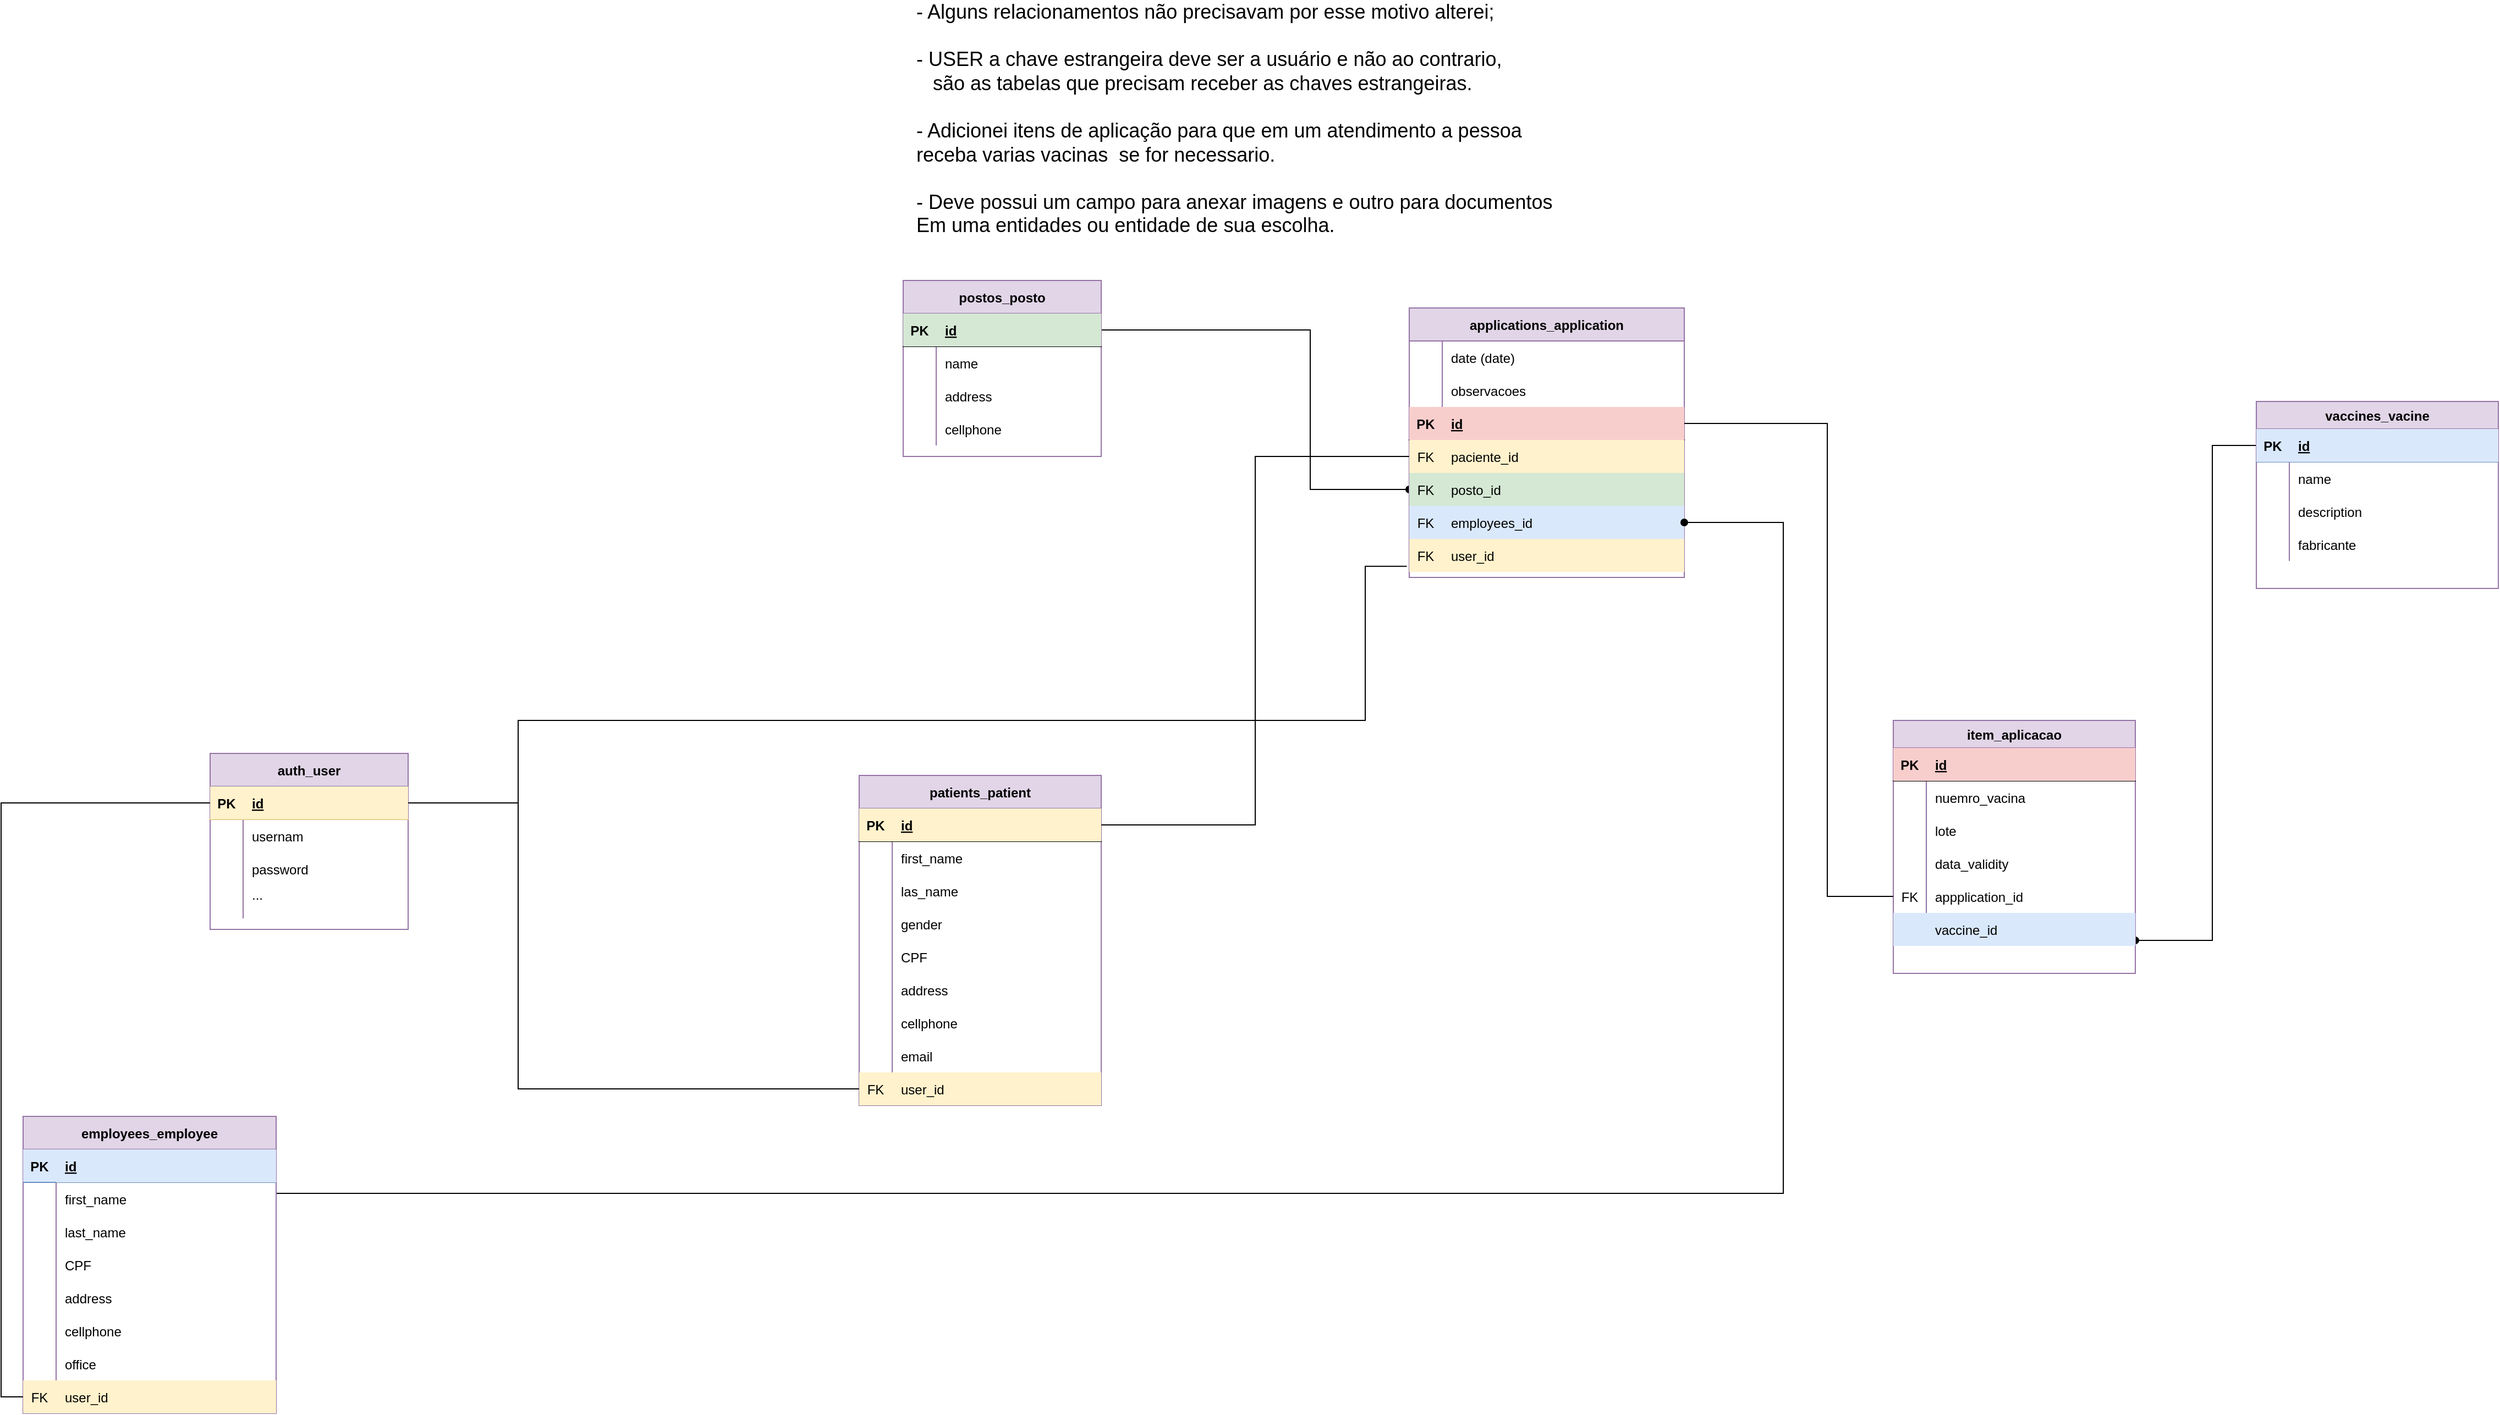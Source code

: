 <mxfile version="14.7.6" type="github">
  <diagram id="EilYEYyz1etQmH6gUMD6" name="Page-1">
    <mxGraphModel dx="2167" dy="1379" grid="1" gridSize="10" guides="1" tooltips="1" connect="1" arrows="1" fold="1" page="1" pageScale="1" pageWidth="1169" pageHeight="827" math="0" shadow="0">
      <root>
        <mxCell id="0" />
        <mxCell id="1" parent="0" />
        <mxCell id="UozPNXJeyypj5cAmDYCA-1" value="auth_user" style="shape=table;startSize=30;container=1;collapsible=1;childLayout=tableLayout;fixedRows=1;rowLines=0;fontStyle=1;align=center;resizeLast=1;strokeColor=#9673a6;fillColor=#e1d5e7;" parent="1" vertex="1">
          <mxGeometry x="-180" y="460" width="180" height="160" as="geometry" />
        </mxCell>
        <mxCell id="UozPNXJeyypj5cAmDYCA-2" value="" style="shape=partialRectangle;collapsible=0;dropTarget=0;pointerEvents=0;fillColor=#fff2cc;top=0;left=0;bottom=1;right=0;points=[[0,0.5],[1,0.5]];portConstraint=eastwest;strokeColor=#d6b656;" parent="UozPNXJeyypj5cAmDYCA-1" vertex="1">
          <mxGeometry y="30" width="180" height="30" as="geometry" />
        </mxCell>
        <mxCell id="UozPNXJeyypj5cAmDYCA-3" value="PK" style="shape=partialRectangle;connectable=0;top=0;left=0;bottom=0;right=0;fontStyle=1;overflow=hidden;strokeColor=#d6b656;fillColor=#fff2cc;" parent="UozPNXJeyypj5cAmDYCA-2" vertex="1">
          <mxGeometry width="30" height="30" as="geometry" />
        </mxCell>
        <mxCell id="UozPNXJeyypj5cAmDYCA-4" value="id" style="shape=partialRectangle;connectable=0;top=0;left=0;bottom=0;right=0;align=left;spacingLeft=6;fontStyle=5;overflow=hidden;strokeColor=#d6b656;fillColor=#fff2cc;" parent="UozPNXJeyypj5cAmDYCA-2" vertex="1">
          <mxGeometry x="30" width="150" height="30" as="geometry" />
        </mxCell>
        <mxCell id="UozPNXJeyypj5cAmDYCA-11" value="" style="shape=partialRectangle;collapsible=0;dropTarget=0;pointerEvents=0;fillColor=none;top=0;left=0;bottom=0;right=0;points=[[0,0.5],[1,0.5]];portConstraint=eastwest;" parent="UozPNXJeyypj5cAmDYCA-1" vertex="1">
          <mxGeometry y="60" width="180" height="30" as="geometry" />
        </mxCell>
        <mxCell id="UozPNXJeyypj5cAmDYCA-12" value="" style="shape=partialRectangle;connectable=0;fillColor=none;top=0;left=0;bottom=0;right=0;editable=1;overflow=hidden;" parent="UozPNXJeyypj5cAmDYCA-11" vertex="1">
          <mxGeometry width="30" height="30" as="geometry" />
        </mxCell>
        <mxCell id="UozPNXJeyypj5cAmDYCA-13" value="usernam" style="shape=partialRectangle;connectable=0;fillColor=none;top=0;left=0;bottom=0;right=0;align=left;spacingLeft=6;overflow=hidden;" parent="UozPNXJeyypj5cAmDYCA-11" vertex="1">
          <mxGeometry x="30" width="150" height="30" as="geometry" />
        </mxCell>
        <mxCell id="1W_J4WBPS3hF6fnXYnN9-8" value="" style="shape=partialRectangle;collapsible=0;dropTarget=0;pointerEvents=0;fillColor=none;top=0;left=0;bottom=0;right=0;points=[[0,0.5],[1,0.5]];portConstraint=eastwest;" vertex="1" parent="UozPNXJeyypj5cAmDYCA-1">
          <mxGeometry y="90" width="180" height="30" as="geometry" />
        </mxCell>
        <mxCell id="1W_J4WBPS3hF6fnXYnN9-9" value="" style="shape=partialRectangle;connectable=0;fillColor=none;top=0;left=0;bottom=0;right=0;editable=1;overflow=hidden;" vertex="1" parent="1W_J4WBPS3hF6fnXYnN9-8">
          <mxGeometry width="30" height="30" as="geometry" />
        </mxCell>
        <mxCell id="1W_J4WBPS3hF6fnXYnN9-10" value="password" style="shape=partialRectangle;connectable=0;fillColor=none;top=0;left=0;bottom=0;right=0;align=left;spacingLeft=6;overflow=hidden;" vertex="1" parent="1W_J4WBPS3hF6fnXYnN9-8">
          <mxGeometry x="30" width="150" height="30" as="geometry" />
        </mxCell>
        <mxCell id="1W_J4WBPS3hF6fnXYnN9-11" value="" style="shape=partialRectangle;collapsible=0;dropTarget=0;pointerEvents=0;fillColor=none;top=0;left=0;bottom=0;right=0;points=[[0,0.5],[1,0.5]];portConstraint=eastwest;" vertex="1" parent="UozPNXJeyypj5cAmDYCA-1">
          <mxGeometry y="120" width="180" height="30" as="geometry" />
        </mxCell>
        <mxCell id="1W_J4WBPS3hF6fnXYnN9-12" value="" style="shape=partialRectangle;connectable=0;fillColor=none;top=0;left=0;bottom=0;right=0;editable=1;overflow=hidden;" vertex="1" parent="1W_J4WBPS3hF6fnXYnN9-11">
          <mxGeometry width="30" height="30" as="geometry" />
        </mxCell>
        <mxCell id="1W_J4WBPS3hF6fnXYnN9-13" value="...&#xa;" style="shape=partialRectangle;connectable=0;fillColor=none;top=0;left=0;bottom=0;right=0;align=left;spacingLeft=6;overflow=hidden;" vertex="1" parent="1W_J4WBPS3hF6fnXYnN9-11">
          <mxGeometry x="30" width="150" height="30" as="geometry" />
        </mxCell>
        <mxCell id="UozPNXJeyypj5cAmDYCA-14" value="patients_patient" style="shape=table;startSize=30;container=1;collapsible=1;childLayout=tableLayout;fixedRows=1;rowLines=0;fontStyle=1;align=center;resizeLast=1;fillColor=#e1d5e7;strokeColor=#9673a6;" parent="1" vertex="1">
          <mxGeometry x="410" y="480" width="220" height="300" as="geometry">
            <mxRectangle x="520" y="280" width="50" height="270" as="alternateBounds" />
          </mxGeometry>
        </mxCell>
        <mxCell id="UozPNXJeyypj5cAmDYCA-15" value="" style="shape=partialRectangle;collapsible=0;dropTarget=0;pointerEvents=0;fillColor=none;top=0;left=0;bottom=1;right=0;points=[[0,0.5],[1,0.5]];portConstraint=eastwest;" parent="UozPNXJeyypj5cAmDYCA-14" vertex="1">
          <mxGeometry y="30" width="220" height="30" as="geometry" />
        </mxCell>
        <mxCell id="UozPNXJeyypj5cAmDYCA-16" value="PK" style="shape=partialRectangle;connectable=0;fillColor=#fff2cc;top=0;left=0;bottom=0;right=0;fontStyle=1;overflow=hidden;strokeColor=#d6b656;" parent="UozPNXJeyypj5cAmDYCA-15" vertex="1">
          <mxGeometry width="30" height="30" as="geometry" />
        </mxCell>
        <mxCell id="UozPNXJeyypj5cAmDYCA-17" value="id" style="shape=partialRectangle;connectable=0;fillColor=#fff2cc;top=0;left=0;bottom=0;right=0;align=left;spacingLeft=6;fontStyle=5;overflow=hidden;strokeColor=#d6b656;" parent="UozPNXJeyypj5cAmDYCA-15" vertex="1">
          <mxGeometry x="30" width="190" height="30" as="geometry" />
        </mxCell>
        <mxCell id="UozPNXJeyypj5cAmDYCA-18" value="" style="shape=partialRectangle;collapsible=0;dropTarget=0;pointerEvents=0;fillColor=none;top=0;left=0;bottom=0;right=0;points=[[0,0.5],[1,0.5]];portConstraint=eastwest;" parent="UozPNXJeyypj5cAmDYCA-14" vertex="1">
          <mxGeometry y="60" width="220" height="30" as="geometry" />
        </mxCell>
        <mxCell id="UozPNXJeyypj5cAmDYCA-19" value="" style="shape=partialRectangle;connectable=0;fillColor=none;top=0;left=0;bottom=0;right=0;editable=1;overflow=hidden;" parent="UozPNXJeyypj5cAmDYCA-18" vertex="1">
          <mxGeometry width="30" height="30" as="geometry" />
        </mxCell>
        <mxCell id="UozPNXJeyypj5cAmDYCA-20" value="first_name" style="shape=partialRectangle;connectable=0;fillColor=none;top=0;left=0;bottom=0;right=0;align=left;spacingLeft=6;overflow=hidden;" parent="UozPNXJeyypj5cAmDYCA-18" vertex="1">
          <mxGeometry x="30" width="190" height="30" as="geometry" />
        </mxCell>
        <mxCell id="UozPNXJeyypj5cAmDYCA-21" value="" style="shape=partialRectangle;collapsible=0;dropTarget=0;pointerEvents=0;fillColor=none;top=0;left=0;bottom=0;right=0;points=[[0,0.5],[1,0.5]];portConstraint=eastwest;" parent="UozPNXJeyypj5cAmDYCA-14" vertex="1">
          <mxGeometry y="90" width="220" height="30" as="geometry" />
        </mxCell>
        <mxCell id="UozPNXJeyypj5cAmDYCA-22" value="" style="shape=partialRectangle;connectable=0;fillColor=none;top=0;left=0;bottom=0;right=0;editable=1;overflow=hidden;" parent="UozPNXJeyypj5cAmDYCA-21" vertex="1">
          <mxGeometry width="30" height="30" as="geometry" />
        </mxCell>
        <mxCell id="UozPNXJeyypj5cAmDYCA-23" value="las_name" style="shape=partialRectangle;connectable=0;fillColor=none;top=0;left=0;bottom=0;right=0;align=left;spacingLeft=6;overflow=hidden;" parent="UozPNXJeyypj5cAmDYCA-21" vertex="1">
          <mxGeometry x="30" width="190" height="30" as="geometry" />
        </mxCell>
        <mxCell id="UozPNXJeyypj5cAmDYCA-24" value="" style="shape=partialRectangle;collapsible=0;dropTarget=0;pointerEvents=0;fillColor=none;top=0;left=0;bottom=0;right=0;points=[[0,0.5],[1,0.5]];portConstraint=eastwest;" parent="UozPNXJeyypj5cAmDYCA-14" vertex="1">
          <mxGeometry y="120" width="220" height="30" as="geometry" />
        </mxCell>
        <mxCell id="UozPNXJeyypj5cAmDYCA-25" value="" style="shape=partialRectangle;connectable=0;fillColor=none;top=0;left=0;bottom=0;right=0;editable=1;overflow=hidden;" parent="UozPNXJeyypj5cAmDYCA-24" vertex="1">
          <mxGeometry width="30" height="30" as="geometry" />
        </mxCell>
        <mxCell id="UozPNXJeyypj5cAmDYCA-26" value="gender" style="shape=partialRectangle;connectable=0;fillColor=none;top=0;left=0;bottom=0;right=0;align=left;spacingLeft=6;overflow=hidden;" parent="UozPNXJeyypj5cAmDYCA-24" vertex="1">
          <mxGeometry x="30" width="190" height="30" as="geometry" />
        </mxCell>
        <mxCell id="UozPNXJeyypj5cAmDYCA-27" value="" style="shape=partialRectangle;collapsible=0;dropTarget=0;pointerEvents=0;fillColor=none;top=0;left=0;bottom=0;right=0;points=[[0,0.5],[1,0.5]];portConstraint=eastwest;" parent="UozPNXJeyypj5cAmDYCA-14" vertex="1">
          <mxGeometry y="150" width="220" height="30" as="geometry" />
        </mxCell>
        <mxCell id="UozPNXJeyypj5cAmDYCA-28" value="" style="shape=partialRectangle;connectable=0;fillColor=none;top=0;left=0;bottom=0;right=0;editable=1;overflow=hidden;" parent="UozPNXJeyypj5cAmDYCA-27" vertex="1">
          <mxGeometry width="30" height="30" as="geometry" />
        </mxCell>
        <mxCell id="UozPNXJeyypj5cAmDYCA-29" value="CPF" style="shape=partialRectangle;connectable=0;fillColor=none;top=0;left=0;bottom=0;right=0;align=left;spacingLeft=6;overflow=hidden;" parent="UozPNXJeyypj5cAmDYCA-27" vertex="1">
          <mxGeometry x="30" width="190" height="30" as="geometry" />
        </mxCell>
        <mxCell id="UozPNXJeyypj5cAmDYCA-30" value="" style="shape=partialRectangle;collapsible=0;dropTarget=0;pointerEvents=0;fillColor=none;top=0;left=0;bottom=0;right=0;points=[[0,0.5],[1,0.5]];portConstraint=eastwest;" parent="UozPNXJeyypj5cAmDYCA-14" vertex="1">
          <mxGeometry y="180" width="220" height="30" as="geometry" />
        </mxCell>
        <mxCell id="UozPNXJeyypj5cAmDYCA-31" value="" style="shape=partialRectangle;connectable=0;fillColor=none;top=0;left=0;bottom=0;right=0;editable=1;overflow=hidden;" parent="UozPNXJeyypj5cAmDYCA-30" vertex="1">
          <mxGeometry width="30" height="30" as="geometry" />
        </mxCell>
        <mxCell id="UozPNXJeyypj5cAmDYCA-32" value="address" style="shape=partialRectangle;connectable=0;fillColor=none;top=0;left=0;bottom=0;right=0;align=left;spacingLeft=6;overflow=hidden;" parent="UozPNXJeyypj5cAmDYCA-30" vertex="1">
          <mxGeometry x="30" width="190" height="30" as="geometry" />
        </mxCell>
        <mxCell id="UozPNXJeyypj5cAmDYCA-33" value="" style="shape=partialRectangle;collapsible=0;dropTarget=0;pointerEvents=0;fillColor=none;top=0;left=0;bottom=0;right=0;points=[[0,0.5],[1,0.5]];portConstraint=eastwest;" parent="UozPNXJeyypj5cAmDYCA-14" vertex="1">
          <mxGeometry y="210" width="220" height="30" as="geometry" />
        </mxCell>
        <mxCell id="UozPNXJeyypj5cAmDYCA-34" value="" style="shape=partialRectangle;connectable=0;fillColor=none;top=0;left=0;bottom=0;right=0;editable=1;overflow=hidden;" parent="UozPNXJeyypj5cAmDYCA-33" vertex="1">
          <mxGeometry width="30" height="30" as="geometry" />
        </mxCell>
        <mxCell id="UozPNXJeyypj5cAmDYCA-35" value="cellphone" style="shape=partialRectangle;connectable=0;fillColor=none;top=0;left=0;bottom=0;right=0;align=left;spacingLeft=6;overflow=hidden;" parent="UozPNXJeyypj5cAmDYCA-33" vertex="1">
          <mxGeometry x="30" width="190" height="30" as="geometry" />
        </mxCell>
        <mxCell id="UozPNXJeyypj5cAmDYCA-36" value="" style="shape=partialRectangle;collapsible=0;dropTarget=0;pointerEvents=0;fillColor=none;top=0;left=0;bottom=0;right=0;points=[[0,0.5],[1,0.5]];portConstraint=eastwest;" parent="UozPNXJeyypj5cAmDYCA-14" vertex="1">
          <mxGeometry y="240" width="220" height="30" as="geometry" />
        </mxCell>
        <mxCell id="UozPNXJeyypj5cAmDYCA-37" value="" style="shape=partialRectangle;connectable=0;fillColor=none;top=0;left=0;bottom=0;right=0;editable=1;overflow=hidden;" parent="UozPNXJeyypj5cAmDYCA-36" vertex="1">
          <mxGeometry width="30" height="30" as="geometry" />
        </mxCell>
        <mxCell id="UozPNXJeyypj5cAmDYCA-38" value="email" style="shape=partialRectangle;connectable=0;fillColor=none;top=0;left=0;bottom=0;right=0;align=left;spacingLeft=6;overflow=hidden;" parent="UozPNXJeyypj5cAmDYCA-36" vertex="1">
          <mxGeometry x="30" width="190" height="30" as="geometry" />
        </mxCell>
        <mxCell id="1W_J4WBPS3hF6fnXYnN9-2" value="" style="shape=partialRectangle;collapsible=0;dropTarget=0;pointerEvents=0;fillColor=#fff2cc;top=0;left=0;bottom=0;right=0;points=[[0,0.5],[1,0.5]];portConstraint=eastwest;strokeColor=#d6b656;" vertex="1" parent="UozPNXJeyypj5cAmDYCA-14">
          <mxGeometry y="270" width="220" height="30" as="geometry" />
        </mxCell>
        <mxCell id="1W_J4WBPS3hF6fnXYnN9-3" value="FK" style="shape=partialRectangle;connectable=0;fillColor=none;top=0;left=0;bottom=0;right=0;editable=1;overflow=hidden;" vertex="1" parent="1W_J4WBPS3hF6fnXYnN9-2">
          <mxGeometry width="30" height="30" as="geometry" />
        </mxCell>
        <mxCell id="1W_J4WBPS3hF6fnXYnN9-4" value="user_id" style="shape=partialRectangle;connectable=0;fillColor=none;top=0;left=0;bottom=0;right=0;align=left;spacingLeft=6;overflow=hidden;" vertex="1" parent="1W_J4WBPS3hF6fnXYnN9-2">
          <mxGeometry x="30" width="190" height="30" as="geometry" />
        </mxCell>
        <mxCell id="UozPNXJeyypj5cAmDYCA-154" style="edgeStyle=orthogonalEdgeStyle;rounded=0;orthogonalLoop=1;jettySize=auto;html=1;exitX=1;exitY=0.5;exitDx=0;exitDy=0;entryX=0;entryY=0.5;entryDx=0;entryDy=0;endArrow=oval;endFill=1;" parent="1" source="UozPNXJeyypj5cAmDYCA-45" target="UozPNXJeyypj5cAmDYCA-94" edge="1">
          <mxGeometry relative="1" as="geometry">
            <Array as="points">
              <mxPoint x="820" y="75" />
              <mxPoint x="820" y="220" />
            </Array>
          </mxGeometry>
        </mxCell>
        <mxCell id="UozPNXJeyypj5cAmDYCA-44" value="postos_posto" style="shape=table;startSize=30;container=1;collapsible=1;childLayout=tableLayout;fixedRows=1;rowLines=0;fontStyle=1;align=center;resizeLast=1;fillColor=#e1d5e7;strokeColor=#9673a6;" parent="1" vertex="1">
          <mxGeometry x="450" y="30" width="180" height="160" as="geometry" />
        </mxCell>
        <mxCell id="UozPNXJeyypj5cAmDYCA-45" value="" style="shape=partialRectangle;collapsible=0;dropTarget=0;pointerEvents=0;fillColor=none;top=0;left=0;bottom=1;right=0;points=[[0,0.5],[1,0.5]];portConstraint=eastwest;" parent="UozPNXJeyypj5cAmDYCA-44" vertex="1">
          <mxGeometry y="30" width="180" height="30" as="geometry" />
        </mxCell>
        <mxCell id="UozPNXJeyypj5cAmDYCA-46" value="PK" style="shape=partialRectangle;connectable=0;fillColor=#d5e8d4;top=0;left=0;bottom=0;right=0;fontStyle=1;overflow=hidden;strokeColor=#82b366;" parent="UozPNXJeyypj5cAmDYCA-45" vertex="1">
          <mxGeometry width="30" height="30" as="geometry" />
        </mxCell>
        <mxCell id="UozPNXJeyypj5cAmDYCA-47" value="id" style="shape=partialRectangle;connectable=0;fillColor=#d5e8d4;top=0;left=0;bottom=0;right=0;align=left;spacingLeft=6;fontStyle=5;overflow=hidden;strokeColor=#82b366;" parent="UozPNXJeyypj5cAmDYCA-45" vertex="1">
          <mxGeometry x="30" width="150" height="30" as="geometry" />
        </mxCell>
        <mxCell id="UozPNXJeyypj5cAmDYCA-48" value="" style="shape=partialRectangle;collapsible=0;dropTarget=0;pointerEvents=0;fillColor=none;top=0;left=0;bottom=0;right=0;points=[[0,0.5],[1,0.5]];portConstraint=eastwest;" parent="UozPNXJeyypj5cAmDYCA-44" vertex="1">
          <mxGeometry y="60" width="180" height="30" as="geometry" />
        </mxCell>
        <mxCell id="UozPNXJeyypj5cAmDYCA-49" value="" style="shape=partialRectangle;connectable=0;fillColor=none;top=0;left=0;bottom=0;right=0;editable=1;overflow=hidden;" parent="UozPNXJeyypj5cAmDYCA-48" vertex="1">
          <mxGeometry width="30" height="30" as="geometry" />
        </mxCell>
        <mxCell id="UozPNXJeyypj5cAmDYCA-50" value="name" style="shape=partialRectangle;connectable=0;fillColor=none;top=0;left=0;bottom=0;right=0;align=left;spacingLeft=6;overflow=hidden;" parent="UozPNXJeyypj5cAmDYCA-48" vertex="1">
          <mxGeometry x="30" width="150" height="30" as="geometry" />
        </mxCell>
        <mxCell id="UozPNXJeyypj5cAmDYCA-51" value="" style="shape=partialRectangle;collapsible=0;dropTarget=0;pointerEvents=0;fillColor=none;top=0;left=0;bottom=0;right=0;points=[[0,0.5],[1,0.5]];portConstraint=eastwest;" parent="UozPNXJeyypj5cAmDYCA-44" vertex="1">
          <mxGeometry y="90" width="180" height="30" as="geometry" />
        </mxCell>
        <mxCell id="UozPNXJeyypj5cAmDYCA-52" value="" style="shape=partialRectangle;connectable=0;fillColor=none;top=0;left=0;bottom=0;right=0;editable=1;overflow=hidden;" parent="UozPNXJeyypj5cAmDYCA-51" vertex="1">
          <mxGeometry width="30" height="30" as="geometry" />
        </mxCell>
        <mxCell id="UozPNXJeyypj5cAmDYCA-53" value="address" style="shape=partialRectangle;connectable=0;fillColor=none;top=0;left=0;bottom=0;right=0;align=left;spacingLeft=6;overflow=hidden;" parent="UozPNXJeyypj5cAmDYCA-51" vertex="1">
          <mxGeometry x="30" width="150" height="30" as="geometry" />
        </mxCell>
        <mxCell id="UozPNXJeyypj5cAmDYCA-54" value="" style="shape=partialRectangle;collapsible=0;dropTarget=0;pointerEvents=0;fillColor=none;top=0;left=0;bottom=0;right=0;points=[[0,0.5],[1,0.5]];portConstraint=eastwest;" parent="UozPNXJeyypj5cAmDYCA-44" vertex="1">
          <mxGeometry y="120" width="180" height="30" as="geometry" />
        </mxCell>
        <mxCell id="UozPNXJeyypj5cAmDYCA-55" value="" style="shape=partialRectangle;connectable=0;fillColor=none;top=0;left=0;bottom=0;right=0;editable=1;overflow=hidden;" parent="UozPNXJeyypj5cAmDYCA-54" vertex="1">
          <mxGeometry width="30" height="30" as="geometry" />
        </mxCell>
        <mxCell id="UozPNXJeyypj5cAmDYCA-56" value="cellphone" style="shape=partialRectangle;connectable=0;fillColor=none;top=0;left=0;bottom=0;right=0;align=left;spacingLeft=6;overflow=hidden;" parent="UozPNXJeyypj5cAmDYCA-54" vertex="1">
          <mxGeometry x="30" width="150" height="30" as="geometry" />
        </mxCell>
        <mxCell id="UozPNXJeyypj5cAmDYCA-152" style="edgeStyle=orthogonalEdgeStyle;rounded=0;orthogonalLoop=1;jettySize=auto;html=1;endArrow=oval;endFill=1;exitX=0;exitY=0.5;exitDx=0;exitDy=0;" parent="1" source="UozPNXJeyypj5cAmDYCA-62" edge="1">
          <mxGeometry relative="1" as="geometry">
            <Array as="points">
              <mxPoint x="1640" y="180" />
              <mxPoint x="1640" y="630" />
            </Array>
            <mxPoint x="1570" y="630" as="targetPoint" />
          </mxGeometry>
        </mxCell>
        <mxCell id="UozPNXJeyypj5cAmDYCA-61" value="vaccines_vacine" style="shape=table;startSize=25;container=1;collapsible=1;childLayout=tableLayout;fixedRows=1;rowLines=0;fontStyle=1;align=center;resizeLast=1;fillColor=#e1d5e7;strokeColor=#9673a6;" parent="1" vertex="1">
          <mxGeometry x="1680" y="140" width="220" height="170" as="geometry" />
        </mxCell>
        <mxCell id="UozPNXJeyypj5cAmDYCA-62" value="" style="shape=partialRectangle;collapsible=0;dropTarget=0;pointerEvents=0;top=0;left=0;bottom=1;right=0;points=[[0,0.5],[1,0.5]];portConstraint=eastwest;strokeColor=#6c8ebf;" parent="UozPNXJeyypj5cAmDYCA-61" vertex="1">
          <mxGeometry y="25" width="220" height="30" as="geometry" />
        </mxCell>
        <mxCell id="UozPNXJeyypj5cAmDYCA-63" value="PK" style="shape=partialRectangle;connectable=0;fillColor=#dae8fc;top=0;left=0;bottom=0;right=0;fontStyle=1;overflow=hidden;strokeColor=#6c8ebf;" parent="UozPNXJeyypj5cAmDYCA-62" vertex="1">
          <mxGeometry width="30" height="30" as="geometry" />
        </mxCell>
        <mxCell id="UozPNXJeyypj5cAmDYCA-64" value="id" style="shape=partialRectangle;connectable=0;fillColor=#dae8fc;top=0;left=0;bottom=0;right=0;align=left;spacingLeft=6;fontStyle=5;overflow=hidden;strokeColor=#6c8ebf;" parent="UozPNXJeyypj5cAmDYCA-62" vertex="1">
          <mxGeometry x="30" width="190" height="30" as="geometry" />
        </mxCell>
        <mxCell id="UozPNXJeyypj5cAmDYCA-65" value="" style="shape=partialRectangle;collapsible=0;dropTarget=0;pointerEvents=0;fillColor=none;top=0;left=0;bottom=0;right=0;points=[[0,0.5],[1,0.5]];portConstraint=eastwest;" parent="UozPNXJeyypj5cAmDYCA-61" vertex="1">
          <mxGeometry y="55" width="220" height="30" as="geometry" />
        </mxCell>
        <mxCell id="UozPNXJeyypj5cAmDYCA-66" value="" style="shape=partialRectangle;connectable=0;fillColor=none;top=0;left=0;bottom=0;right=0;editable=1;overflow=hidden;" parent="UozPNXJeyypj5cAmDYCA-65" vertex="1">
          <mxGeometry width="30" height="30" as="geometry" />
        </mxCell>
        <mxCell id="UozPNXJeyypj5cAmDYCA-67" value="name" style="shape=partialRectangle;connectable=0;fillColor=none;top=0;left=0;bottom=0;right=0;align=left;spacingLeft=6;overflow=hidden;" parent="UozPNXJeyypj5cAmDYCA-65" vertex="1">
          <mxGeometry x="30" width="190" height="30" as="geometry" />
        </mxCell>
        <mxCell id="UozPNXJeyypj5cAmDYCA-68" value="" style="shape=partialRectangle;collapsible=0;dropTarget=0;pointerEvents=0;fillColor=none;top=0;left=0;bottom=0;right=0;points=[[0,0.5],[1,0.5]];portConstraint=eastwest;" parent="UozPNXJeyypj5cAmDYCA-61" vertex="1">
          <mxGeometry y="85" width="220" height="30" as="geometry" />
        </mxCell>
        <mxCell id="UozPNXJeyypj5cAmDYCA-69" value="" style="shape=partialRectangle;connectable=0;fillColor=none;top=0;left=0;bottom=0;right=0;editable=1;overflow=hidden;" parent="UozPNXJeyypj5cAmDYCA-68" vertex="1">
          <mxGeometry width="30" height="30" as="geometry" />
        </mxCell>
        <mxCell id="UozPNXJeyypj5cAmDYCA-70" value="description" style="shape=partialRectangle;connectable=0;fillColor=none;top=0;left=0;bottom=0;right=0;align=left;spacingLeft=6;overflow=hidden;" parent="UozPNXJeyypj5cAmDYCA-68" vertex="1">
          <mxGeometry x="30" width="190" height="30" as="geometry" />
        </mxCell>
        <mxCell id="1W_J4WBPS3hF6fnXYnN9-34" value="" style="shape=partialRectangle;collapsible=0;dropTarget=0;pointerEvents=0;fillColor=none;top=0;left=0;bottom=0;right=0;points=[[0,0.5],[1,0.5]];portConstraint=eastwest;" vertex="1" parent="UozPNXJeyypj5cAmDYCA-61">
          <mxGeometry y="115" width="220" height="30" as="geometry" />
        </mxCell>
        <mxCell id="1W_J4WBPS3hF6fnXYnN9-35" value="" style="shape=partialRectangle;connectable=0;fillColor=none;top=0;left=0;bottom=0;right=0;editable=1;overflow=hidden;" vertex="1" parent="1W_J4WBPS3hF6fnXYnN9-34">
          <mxGeometry width="30" height="30" as="geometry" />
        </mxCell>
        <mxCell id="1W_J4WBPS3hF6fnXYnN9-36" value="fabricante" style="shape=partialRectangle;connectable=0;fillColor=none;top=0;left=0;bottom=0;right=0;align=left;spacingLeft=6;overflow=hidden;" vertex="1" parent="1W_J4WBPS3hF6fnXYnN9-34">
          <mxGeometry x="30" width="190" height="30" as="geometry" />
        </mxCell>
        <mxCell id="UozPNXJeyypj5cAmDYCA-87" value="applications_application" style="shape=table;startSize=30;container=1;collapsible=1;childLayout=tableLayout;fixedRows=1;rowLines=0;fontStyle=1;align=center;resizeLast=1;fillColor=#e1d5e7;strokeColor=#9673a6;" parent="1" vertex="1">
          <mxGeometry x="910" y="55" width="250" height="245" as="geometry" />
        </mxCell>
        <mxCell id="UozPNXJeyypj5cAmDYCA-101" value="" style="shape=partialRectangle;collapsible=0;dropTarget=0;pointerEvents=0;fillColor=none;top=0;left=0;bottom=0;right=0;points=[[0,0.5],[1,0.5]];portConstraint=eastwest;" parent="UozPNXJeyypj5cAmDYCA-87" vertex="1">
          <mxGeometry y="30" width="250" height="30" as="geometry" />
        </mxCell>
        <mxCell id="UozPNXJeyypj5cAmDYCA-102" value="" style="shape=partialRectangle;connectable=0;fillColor=none;top=0;left=0;bottom=0;right=0;editable=1;overflow=hidden;" parent="UozPNXJeyypj5cAmDYCA-101" vertex="1">
          <mxGeometry width="30" height="30" as="geometry" />
        </mxCell>
        <mxCell id="UozPNXJeyypj5cAmDYCA-103" value="date (date)" style="shape=partialRectangle;connectable=0;fillColor=none;top=0;left=0;bottom=0;right=0;align=left;spacingLeft=6;overflow=hidden;" parent="UozPNXJeyypj5cAmDYCA-101" vertex="1">
          <mxGeometry x="30" width="220" height="30" as="geometry" />
        </mxCell>
        <mxCell id="UozPNXJeyypj5cAmDYCA-104" value="" style="shape=partialRectangle;collapsible=0;dropTarget=0;pointerEvents=0;fillColor=none;top=0;left=0;bottom=0;right=0;points=[[0,0.5],[1,0.5]];portConstraint=eastwest;" parent="UozPNXJeyypj5cAmDYCA-87" vertex="1">
          <mxGeometry y="60" width="250" height="30" as="geometry" />
        </mxCell>
        <mxCell id="UozPNXJeyypj5cAmDYCA-105" value="" style="shape=partialRectangle;connectable=0;fillColor=none;top=0;left=0;bottom=0;right=0;editable=1;overflow=hidden;" parent="UozPNXJeyypj5cAmDYCA-104" vertex="1">
          <mxGeometry width="30" height="30" as="geometry" />
        </mxCell>
        <mxCell id="UozPNXJeyypj5cAmDYCA-106" value="observacoes" style="shape=partialRectangle;connectable=0;fillColor=none;top=0;left=0;bottom=0;right=0;align=left;spacingLeft=6;overflow=hidden;" parent="UozPNXJeyypj5cAmDYCA-104" vertex="1">
          <mxGeometry x="30" width="220" height="30" as="geometry" />
        </mxCell>
        <mxCell id="UozPNXJeyypj5cAmDYCA-88" value="" style="shape=partialRectangle;collapsible=0;dropTarget=0;pointerEvents=0;fillColor=none;top=0;left=0;bottom=1;right=0;points=[[0,0.5],[1,0.5]];portConstraint=eastwest;" parent="UozPNXJeyypj5cAmDYCA-87" vertex="1">
          <mxGeometry y="90" width="250" height="30" as="geometry" />
        </mxCell>
        <mxCell id="UozPNXJeyypj5cAmDYCA-89" value="PK" style="shape=partialRectangle;connectable=0;fillColor=#f8cecc;top=0;left=0;bottom=0;right=0;fontStyle=1;overflow=hidden;strokeColor=#b85450;" parent="UozPNXJeyypj5cAmDYCA-88" vertex="1">
          <mxGeometry width="30" height="30" as="geometry" />
        </mxCell>
        <mxCell id="UozPNXJeyypj5cAmDYCA-90" value="id" style="shape=partialRectangle;connectable=0;fillColor=#f8cecc;top=0;left=0;bottom=0;right=0;align=left;spacingLeft=6;fontStyle=5;overflow=hidden;strokeColor=#b85450;" parent="UozPNXJeyypj5cAmDYCA-88" vertex="1">
          <mxGeometry x="30" width="220" height="30" as="geometry" />
        </mxCell>
        <mxCell id="UozPNXJeyypj5cAmDYCA-91" value="" style="shape=partialRectangle;collapsible=0;dropTarget=0;pointerEvents=0;fillColor=none;top=0;left=0;bottom=0;right=0;points=[[0,0.5],[1,0.5]];portConstraint=eastwest;" parent="UozPNXJeyypj5cAmDYCA-87" vertex="1">
          <mxGeometry y="120" width="250" height="30" as="geometry" />
        </mxCell>
        <mxCell id="UozPNXJeyypj5cAmDYCA-92" value="FK" style="shape=partialRectangle;connectable=0;fillColor=#fff2cc;top=0;left=0;bottom=0;right=0;editable=1;overflow=hidden;strokeColor=#d6b656;" parent="UozPNXJeyypj5cAmDYCA-91" vertex="1">
          <mxGeometry width="30" height="30" as="geometry" />
        </mxCell>
        <mxCell id="UozPNXJeyypj5cAmDYCA-93" value="paciente_id" style="shape=partialRectangle;connectable=0;fillColor=#fff2cc;top=0;left=0;bottom=0;right=0;align=left;spacingLeft=6;overflow=hidden;strokeColor=#d6b656;" parent="UozPNXJeyypj5cAmDYCA-91" vertex="1">
          <mxGeometry x="30" width="220" height="30" as="geometry" />
        </mxCell>
        <mxCell id="UozPNXJeyypj5cAmDYCA-94" value="" style="shape=partialRectangle;collapsible=0;dropTarget=0;pointerEvents=0;fillColor=none;top=0;left=0;bottom=0;right=0;points=[[0,0.5],[1,0.5]];portConstraint=eastwest;" parent="UozPNXJeyypj5cAmDYCA-87" vertex="1">
          <mxGeometry y="150" width="250" height="30" as="geometry" />
        </mxCell>
        <mxCell id="UozPNXJeyypj5cAmDYCA-95" value="FK" style="shape=partialRectangle;connectable=0;fillColor=#d5e8d4;top=0;left=0;bottom=0;right=0;editable=1;overflow=hidden;strokeColor=#82b366;" parent="UozPNXJeyypj5cAmDYCA-94" vertex="1">
          <mxGeometry width="30" height="30" as="geometry" />
        </mxCell>
        <mxCell id="UozPNXJeyypj5cAmDYCA-96" value="posto_id" style="shape=partialRectangle;connectable=0;fillColor=#d5e8d4;top=0;left=0;bottom=0;right=0;align=left;spacingLeft=6;overflow=hidden;strokeColor=#82b366;" parent="UozPNXJeyypj5cAmDYCA-94" vertex="1">
          <mxGeometry x="30" width="220" height="30" as="geometry" />
        </mxCell>
        <mxCell id="UozPNXJeyypj5cAmDYCA-97" value="" style="shape=partialRectangle;collapsible=0;dropTarget=0;pointerEvents=0;fillColor=none;top=0;left=0;bottom=0;right=0;points=[[0,0.5],[1,0.5]];portConstraint=eastwest;" parent="UozPNXJeyypj5cAmDYCA-87" vertex="1">
          <mxGeometry y="180" width="250" height="30" as="geometry" />
        </mxCell>
        <mxCell id="UozPNXJeyypj5cAmDYCA-98" value="FK" style="shape=partialRectangle;connectable=0;fillColor=#dae8fc;top=0;left=0;bottom=0;right=0;editable=1;overflow=hidden;strokeColor=#6c8ebf;" parent="UozPNXJeyypj5cAmDYCA-97" vertex="1">
          <mxGeometry width="30" height="30" as="geometry" />
        </mxCell>
        <mxCell id="UozPNXJeyypj5cAmDYCA-99" value="employees_id" style="shape=partialRectangle;connectable=0;fillColor=#dae8fc;top=0;left=0;bottom=0;right=0;align=left;spacingLeft=6;overflow=hidden;strokeColor=#6c8ebf;" parent="UozPNXJeyypj5cAmDYCA-97" vertex="1">
          <mxGeometry x="30" width="220" height="30" as="geometry" />
        </mxCell>
        <mxCell id="1W_J4WBPS3hF6fnXYnN9-16" value="" style="shape=partialRectangle;collapsible=0;dropTarget=0;pointerEvents=0;top=0;left=0;bottom=0;right=0;points=[[0,0.5],[1,0.5]];portConstraint=eastwest;strokeColor=#d6b656;fillColor=#FFF2CC;" vertex="1" parent="UozPNXJeyypj5cAmDYCA-87">
          <mxGeometry y="210" width="250" height="30" as="geometry" />
        </mxCell>
        <mxCell id="1W_J4WBPS3hF6fnXYnN9-17" value="FK" style="shape=partialRectangle;connectable=0;fillColor=#fff2cc;top=0;left=0;bottom=0;right=0;editable=1;overflow=hidden;strokeColor=#d6b656;" vertex="1" parent="1W_J4WBPS3hF6fnXYnN9-16">
          <mxGeometry width="30" height="30" as="geometry" />
        </mxCell>
        <mxCell id="1W_J4WBPS3hF6fnXYnN9-18" value="user_id" style="shape=partialRectangle;connectable=0;fillColor=#fff2cc;top=0;left=0;bottom=0;right=0;align=left;spacingLeft=6;overflow=hidden;strokeColor=#d6b656;" vertex="1" parent="1W_J4WBPS3hF6fnXYnN9-16">
          <mxGeometry x="30" width="220" height="30" as="geometry" />
        </mxCell>
        <mxCell id="UozPNXJeyypj5cAmDYCA-151" style="edgeStyle=orthogonalEdgeStyle;rounded=0;orthogonalLoop=1;jettySize=auto;html=1;endArrow=oval;endFill=1;entryX=1;entryY=0.5;entryDx=0;entryDy=0;" parent="1" source="UozPNXJeyypj5cAmDYCA-107" edge="1" target="UozPNXJeyypj5cAmDYCA-97">
          <mxGeometry relative="1" as="geometry">
            <mxPoint x="1040" y="400" as="targetPoint" />
            <Array as="points">
              <mxPoint x="1250" y="860" />
              <mxPoint x="1250" y="250" />
            </Array>
          </mxGeometry>
        </mxCell>
        <mxCell id="UozPNXJeyypj5cAmDYCA-107" value="employees_employee" style="shape=table;startSize=30;container=1;collapsible=1;childLayout=tableLayout;fixedRows=1;rowLines=0;fontStyle=1;align=center;resizeLast=1;fillColor=#e1d5e7;strokeColor=#9673a6;" parent="1" vertex="1">
          <mxGeometry x="-350" y="790" width="230" height="270" as="geometry" />
        </mxCell>
        <mxCell id="UozPNXJeyypj5cAmDYCA-108" value="" style="shape=partialRectangle;collapsible=0;dropTarget=0;pointerEvents=0;fillColor=#dae8fc;top=0;left=0;bottom=1;right=0;points=[[0,0.5],[1,0.5]];portConstraint=eastwest;strokeColor=#6c8ebf;" parent="UozPNXJeyypj5cAmDYCA-107" vertex="1">
          <mxGeometry y="30" width="230" height="30" as="geometry" />
        </mxCell>
        <mxCell id="UozPNXJeyypj5cAmDYCA-109" value="PK" style="shape=partialRectangle;connectable=0;fillColor=none;top=0;left=0;bottom=0;right=0;fontStyle=1;overflow=hidden;" parent="UozPNXJeyypj5cAmDYCA-108" vertex="1">
          <mxGeometry width="30" height="30" as="geometry" />
        </mxCell>
        <mxCell id="UozPNXJeyypj5cAmDYCA-110" value="id" style="shape=partialRectangle;connectable=0;fillColor=#dae8fc;top=0;left=0;bottom=0;right=0;align=left;spacingLeft=6;fontStyle=5;overflow=hidden;strokeColor=#6c8ebf;" parent="UozPNXJeyypj5cAmDYCA-108" vertex="1">
          <mxGeometry x="30" width="200" height="30" as="geometry" />
        </mxCell>
        <mxCell id="UozPNXJeyypj5cAmDYCA-111" value="" style="shape=partialRectangle;collapsible=0;dropTarget=0;pointerEvents=0;fillColor=none;top=0;left=0;bottom=0;right=0;points=[[0,0.5],[1,0.5]];portConstraint=eastwest;" parent="UozPNXJeyypj5cAmDYCA-107" vertex="1">
          <mxGeometry y="60" width="230" height="30" as="geometry" />
        </mxCell>
        <mxCell id="UozPNXJeyypj5cAmDYCA-112" value="" style="shape=partialRectangle;connectable=0;fillColor=none;top=0;left=0;bottom=0;right=0;editable=1;overflow=hidden;" parent="UozPNXJeyypj5cAmDYCA-111" vertex="1">
          <mxGeometry width="30" height="30" as="geometry" />
        </mxCell>
        <mxCell id="UozPNXJeyypj5cAmDYCA-113" value="first_name" style="shape=partialRectangle;connectable=0;fillColor=none;top=0;left=0;bottom=0;right=0;align=left;spacingLeft=6;overflow=hidden;" parent="UozPNXJeyypj5cAmDYCA-111" vertex="1">
          <mxGeometry x="30" width="200" height="30" as="geometry" />
        </mxCell>
        <mxCell id="UozPNXJeyypj5cAmDYCA-114" value="" style="shape=partialRectangle;collapsible=0;dropTarget=0;pointerEvents=0;fillColor=none;top=0;left=0;bottom=0;right=0;points=[[0,0.5],[1,0.5]];portConstraint=eastwest;" parent="UozPNXJeyypj5cAmDYCA-107" vertex="1">
          <mxGeometry y="90" width="230" height="30" as="geometry" />
        </mxCell>
        <mxCell id="UozPNXJeyypj5cAmDYCA-115" value="" style="shape=partialRectangle;connectable=0;fillColor=none;top=0;left=0;bottom=0;right=0;editable=1;overflow=hidden;" parent="UozPNXJeyypj5cAmDYCA-114" vertex="1">
          <mxGeometry width="30" height="30" as="geometry" />
        </mxCell>
        <mxCell id="UozPNXJeyypj5cAmDYCA-116" value="last_name" style="shape=partialRectangle;connectable=0;fillColor=none;top=0;left=0;bottom=0;right=0;align=left;spacingLeft=6;overflow=hidden;" parent="UozPNXJeyypj5cAmDYCA-114" vertex="1">
          <mxGeometry x="30" width="200" height="30" as="geometry" />
        </mxCell>
        <mxCell id="UozPNXJeyypj5cAmDYCA-117" value="" style="shape=partialRectangle;collapsible=0;dropTarget=0;pointerEvents=0;fillColor=none;top=0;left=0;bottom=0;right=0;points=[[0,0.5],[1,0.5]];portConstraint=eastwest;" parent="UozPNXJeyypj5cAmDYCA-107" vertex="1">
          <mxGeometry y="120" width="230" height="30" as="geometry" />
        </mxCell>
        <mxCell id="UozPNXJeyypj5cAmDYCA-118" value="" style="shape=partialRectangle;connectable=0;fillColor=none;top=0;left=0;bottom=0;right=0;editable=1;overflow=hidden;" parent="UozPNXJeyypj5cAmDYCA-117" vertex="1">
          <mxGeometry width="30" height="30" as="geometry" />
        </mxCell>
        <mxCell id="UozPNXJeyypj5cAmDYCA-119" value="CPF" style="shape=partialRectangle;connectable=0;fillColor=none;top=0;left=0;bottom=0;right=0;align=left;spacingLeft=6;overflow=hidden;" parent="UozPNXJeyypj5cAmDYCA-117" vertex="1">
          <mxGeometry x="30" width="200" height="30" as="geometry" />
        </mxCell>
        <mxCell id="UozPNXJeyypj5cAmDYCA-120" value="" style="shape=partialRectangle;collapsible=0;dropTarget=0;pointerEvents=0;fillColor=none;top=0;left=0;bottom=0;right=0;points=[[0,0.5],[1,0.5]];portConstraint=eastwest;" parent="UozPNXJeyypj5cAmDYCA-107" vertex="1">
          <mxGeometry y="150" width="230" height="30" as="geometry" />
        </mxCell>
        <mxCell id="UozPNXJeyypj5cAmDYCA-121" value="" style="shape=partialRectangle;connectable=0;fillColor=none;top=0;left=0;bottom=0;right=0;editable=1;overflow=hidden;" parent="UozPNXJeyypj5cAmDYCA-120" vertex="1">
          <mxGeometry width="30" height="30" as="geometry" />
        </mxCell>
        <mxCell id="UozPNXJeyypj5cAmDYCA-122" value="address" style="shape=partialRectangle;connectable=0;fillColor=none;top=0;left=0;bottom=0;right=0;align=left;spacingLeft=6;overflow=hidden;" parent="UozPNXJeyypj5cAmDYCA-120" vertex="1">
          <mxGeometry x="30" width="200" height="30" as="geometry" />
        </mxCell>
        <mxCell id="UozPNXJeyypj5cAmDYCA-123" value="" style="shape=partialRectangle;collapsible=0;dropTarget=0;pointerEvents=0;fillColor=none;top=0;left=0;bottom=0;right=0;points=[[0,0.5],[1,0.5]];portConstraint=eastwest;" parent="UozPNXJeyypj5cAmDYCA-107" vertex="1">
          <mxGeometry y="180" width="230" height="30" as="geometry" />
        </mxCell>
        <mxCell id="UozPNXJeyypj5cAmDYCA-124" value="" style="shape=partialRectangle;connectable=0;fillColor=none;top=0;left=0;bottom=0;right=0;editable=1;overflow=hidden;" parent="UozPNXJeyypj5cAmDYCA-123" vertex="1">
          <mxGeometry width="30" height="30" as="geometry" />
        </mxCell>
        <mxCell id="UozPNXJeyypj5cAmDYCA-125" value="cellphone" style="shape=partialRectangle;connectable=0;fillColor=none;top=0;left=0;bottom=0;right=0;align=left;spacingLeft=6;overflow=hidden;" parent="UozPNXJeyypj5cAmDYCA-123" vertex="1">
          <mxGeometry x="30" width="200" height="30" as="geometry" />
        </mxCell>
        <mxCell id="UozPNXJeyypj5cAmDYCA-126" value="" style="shape=partialRectangle;collapsible=0;dropTarget=0;pointerEvents=0;fillColor=none;top=0;left=0;bottom=0;right=0;points=[[0,0.5],[1,0.5]];portConstraint=eastwest;" parent="UozPNXJeyypj5cAmDYCA-107" vertex="1">
          <mxGeometry y="210" width="230" height="30" as="geometry" />
        </mxCell>
        <mxCell id="UozPNXJeyypj5cAmDYCA-127" value="" style="shape=partialRectangle;connectable=0;fillColor=none;top=0;left=0;bottom=0;right=0;editable=1;overflow=hidden;" parent="UozPNXJeyypj5cAmDYCA-126" vertex="1">
          <mxGeometry width="30" height="30" as="geometry" />
        </mxCell>
        <mxCell id="UozPNXJeyypj5cAmDYCA-128" value="office" style="shape=partialRectangle;connectable=0;fillColor=none;top=0;left=0;bottom=0;right=0;align=left;spacingLeft=6;overflow=hidden;" parent="UozPNXJeyypj5cAmDYCA-126" vertex="1">
          <mxGeometry x="30" width="200" height="30" as="geometry" />
        </mxCell>
        <mxCell id="1W_J4WBPS3hF6fnXYnN9-5" value="" style="shape=partialRectangle;collapsible=0;dropTarget=0;pointerEvents=0;fillColor=#fff2cc;top=0;left=0;bottom=0;right=0;points=[[0,0.5],[1,0.5]];portConstraint=eastwest;strokeColor=#d6b656;" vertex="1" parent="UozPNXJeyypj5cAmDYCA-107">
          <mxGeometry y="240" width="230" height="30" as="geometry" />
        </mxCell>
        <mxCell id="1W_J4WBPS3hF6fnXYnN9-6" value="FK" style="shape=partialRectangle;connectable=0;fillColor=none;top=0;left=0;bottom=0;right=0;editable=1;overflow=hidden;" vertex="1" parent="1W_J4WBPS3hF6fnXYnN9-5">
          <mxGeometry width="30" height="30" as="geometry" />
        </mxCell>
        <mxCell id="1W_J4WBPS3hF6fnXYnN9-7" value="user_id" style="shape=partialRectangle;connectable=0;fillColor=none;top=0;left=0;bottom=0;right=0;align=left;spacingLeft=6;overflow=hidden;" vertex="1" parent="1W_J4WBPS3hF6fnXYnN9-5">
          <mxGeometry x="30" width="200" height="30" as="geometry" />
        </mxCell>
        <mxCell id="1W_J4WBPS3hF6fnXYnN9-1" value="&lt;font style=&quot;font-size: 18px&quot;&gt;- Alguns relacionamentos não precisavam por esse motivo alterei;&lt;br&gt;&lt;br&gt;- USER a chave estrangeira deve ser a usuário e não ao contrario,&lt;br&gt;&amp;nbsp; &amp;nbsp;são as tabelas que precisam receber as chaves estrangeiras.&lt;br&gt;&lt;br&gt;- Adicionei itens de aplicação para que em um atendimento a pessoa&lt;br&gt;receba varias vacinas&amp;nbsp; se for necessario.&lt;br&gt;&lt;br&gt;- Deve possui um campo para anexar imagens e outro para documentos&lt;br&gt;Em uma entidades ou entidade de sua escolha.&lt;br&gt;&lt;br&gt;&lt;br&gt;&lt;/font&gt;" style="text;html=1;align=left;verticalAlign=middle;resizable=0;points=[];autosize=1;strokeColor=none;" vertex="1" parent="1">
          <mxGeometry x="460" y="-190" width="590" height="190" as="geometry" />
        </mxCell>
        <mxCell id="1W_J4WBPS3hF6fnXYnN9-14" style="edgeStyle=orthogonalEdgeStyle;rounded=0;orthogonalLoop=1;jettySize=auto;html=1;exitX=0;exitY=0.5;exitDx=0;exitDy=0;endArrow=none;endFill=0;entryX=1;entryY=0.5;entryDx=0;entryDy=0;" edge="1" parent="1" source="1W_J4WBPS3hF6fnXYnN9-2" target="UozPNXJeyypj5cAmDYCA-2">
          <mxGeometry relative="1" as="geometry">
            <mxPoint x="140" y="560" as="targetPoint" />
            <Array as="points">
              <mxPoint x="100" y="765" />
              <mxPoint x="100" y="505" />
            </Array>
          </mxGeometry>
        </mxCell>
        <mxCell id="1W_J4WBPS3hF6fnXYnN9-15" style="edgeStyle=orthogonalEdgeStyle;rounded=0;orthogonalLoop=1;jettySize=auto;html=1;exitX=0;exitY=0.5;exitDx=0;exitDy=0;entryX=0;entryY=0.5;entryDx=0;entryDy=0;endArrow=none;endFill=0;" edge="1" parent="1" source="1W_J4WBPS3hF6fnXYnN9-5" target="UozPNXJeyypj5cAmDYCA-2">
          <mxGeometry relative="1" as="geometry" />
        </mxCell>
        <mxCell id="1W_J4WBPS3hF6fnXYnN9-19" style="edgeStyle=orthogonalEdgeStyle;rounded=0;orthogonalLoop=1;jettySize=auto;html=1;exitX=1;exitY=0.5;exitDx=0;exitDy=0;entryX=-0.009;entryY=0.829;entryDx=0;entryDy=0;entryPerimeter=0;endArrow=none;endFill=0;" edge="1" parent="1" source="UozPNXJeyypj5cAmDYCA-2" target="1W_J4WBPS3hF6fnXYnN9-16">
          <mxGeometry relative="1" as="geometry">
            <Array as="points">
              <mxPoint x="100" y="505" />
              <mxPoint x="100" y="430" />
              <mxPoint x="870" y="430" />
              <mxPoint x="870" y="290" />
            </Array>
          </mxGeometry>
        </mxCell>
        <mxCell id="1W_J4WBPS3hF6fnXYnN9-20" style="edgeStyle=orthogonalEdgeStyle;rounded=0;orthogonalLoop=1;jettySize=auto;html=1;exitX=1;exitY=0.5;exitDx=0;exitDy=0;endArrow=none;endFill=0;entryX=0;entryY=0.5;entryDx=0;entryDy=0;" edge="1" parent="1" source="UozPNXJeyypj5cAmDYCA-15" target="UozPNXJeyypj5cAmDYCA-91">
          <mxGeometry relative="1" as="geometry">
            <mxPoint x="660" y="240" as="targetPoint" />
          </mxGeometry>
        </mxCell>
        <mxCell id="1W_J4WBPS3hF6fnXYnN9-21" value="item_aplicacao" style="shape=table;startSize=25;container=1;collapsible=1;childLayout=tableLayout;fixedRows=1;rowLines=0;fontStyle=1;align=center;resizeLast=1;fillColor=#e1d5e7;strokeColor=#9673a6;" vertex="1" parent="1">
          <mxGeometry x="1350" y="430" width="220" height="230" as="geometry" />
        </mxCell>
        <mxCell id="1W_J4WBPS3hF6fnXYnN9-22" value="" style="shape=partialRectangle;collapsible=0;dropTarget=0;pointerEvents=0;fillColor=none;top=0;left=0;bottom=1;right=0;points=[[0,0.5],[1,0.5]];portConstraint=eastwest;" vertex="1" parent="1W_J4WBPS3hF6fnXYnN9-21">
          <mxGeometry y="25" width="220" height="30" as="geometry" />
        </mxCell>
        <mxCell id="1W_J4WBPS3hF6fnXYnN9-23" value="PK" style="shape=partialRectangle;connectable=0;fillColor=#f8cecc;top=0;left=0;bottom=0;right=0;fontStyle=1;overflow=hidden;strokeColor=#b85450;" vertex="1" parent="1W_J4WBPS3hF6fnXYnN9-22">
          <mxGeometry width="30" height="30" as="geometry" />
        </mxCell>
        <mxCell id="1W_J4WBPS3hF6fnXYnN9-24" value="id" style="shape=partialRectangle;connectable=0;fillColor=#f8cecc;top=0;left=0;bottom=0;right=0;align=left;spacingLeft=6;fontStyle=5;overflow=hidden;strokeColor=#b85450;" vertex="1" parent="1W_J4WBPS3hF6fnXYnN9-22">
          <mxGeometry x="30" width="190" height="30" as="geometry" />
        </mxCell>
        <mxCell id="1W_J4WBPS3hF6fnXYnN9-25" value="" style="shape=partialRectangle;collapsible=0;dropTarget=0;pointerEvents=0;fillColor=none;top=0;left=0;bottom=0;right=0;points=[[0,0.5],[1,0.5]];portConstraint=eastwest;" vertex="1" parent="1W_J4WBPS3hF6fnXYnN9-21">
          <mxGeometry y="55" width="220" height="30" as="geometry" />
        </mxCell>
        <mxCell id="1W_J4WBPS3hF6fnXYnN9-26" value="" style="shape=partialRectangle;connectable=0;fillColor=none;top=0;left=0;bottom=0;right=0;editable=1;overflow=hidden;" vertex="1" parent="1W_J4WBPS3hF6fnXYnN9-25">
          <mxGeometry width="30" height="30" as="geometry" />
        </mxCell>
        <mxCell id="1W_J4WBPS3hF6fnXYnN9-27" value="nuemro_vacina" style="shape=partialRectangle;connectable=0;fillColor=none;top=0;left=0;bottom=0;right=0;align=left;spacingLeft=6;overflow=hidden;" vertex="1" parent="1W_J4WBPS3hF6fnXYnN9-25">
          <mxGeometry x="30" width="190" height="30" as="geometry" />
        </mxCell>
        <mxCell id="1W_J4WBPS3hF6fnXYnN9-28" value="" style="shape=partialRectangle;collapsible=0;dropTarget=0;pointerEvents=0;fillColor=none;top=0;left=0;bottom=0;right=0;points=[[0,0.5],[1,0.5]];portConstraint=eastwest;" vertex="1" parent="1W_J4WBPS3hF6fnXYnN9-21">
          <mxGeometry y="85" width="220" height="30" as="geometry" />
        </mxCell>
        <mxCell id="1W_J4WBPS3hF6fnXYnN9-29" value="" style="shape=partialRectangle;connectable=0;fillColor=none;top=0;left=0;bottom=0;right=0;editable=1;overflow=hidden;" vertex="1" parent="1W_J4WBPS3hF6fnXYnN9-28">
          <mxGeometry width="30" height="30" as="geometry" />
        </mxCell>
        <mxCell id="1W_J4WBPS3hF6fnXYnN9-30" value="lote" style="shape=partialRectangle;connectable=0;fillColor=none;top=0;left=0;bottom=0;right=0;align=left;spacingLeft=6;overflow=hidden;" vertex="1" parent="1W_J4WBPS3hF6fnXYnN9-28">
          <mxGeometry x="30" width="190" height="30" as="geometry" />
        </mxCell>
        <mxCell id="1W_J4WBPS3hF6fnXYnN9-31" value="" style="shape=partialRectangle;collapsible=0;dropTarget=0;pointerEvents=0;fillColor=none;top=0;left=0;bottom=0;right=0;points=[[0,0.5],[1,0.5]];portConstraint=eastwest;" vertex="1" parent="1W_J4WBPS3hF6fnXYnN9-21">
          <mxGeometry y="115" width="220" height="30" as="geometry" />
        </mxCell>
        <mxCell id="1W_J4WBPS3hF6fnXYnN9-32" value="" style="shape=partialRectangle;connectable=0;fillColor=none;top=0;left=0;bottom=0;right=0;editable=1;overflow=hidden;" vertex="1" parent="1W_J4WBPS3hF6fnXYnN9-31">
          <mxGeometry width="30" height="30" as="geometry" />
        </mxCell>
        <mxCell id="1W_J4WBPS3hF6fnXYnN9-33" value="data_validity" style="shape=partialRectangle;connectable=0;fillColor=none;top=0;left=0;bottom=0;right=0;align=left;spacingLeft=6;overflow=hidden;" vertex="1" parent="1W_J4WBPS3hF6fnXYnN9-31">
          <mxGeometry x="30" width="190" height="30" as="geometry" />
        </mxCell>
        <mxCell id="1W_J4WBPS3hF6fnXYnN9-37" value="" style="shape=partialRectangle;collapsible=0;dropTarget=0;pointerEvents=0;fillColor=none;top=0;left=0;bottom=0;right=0;points=[[0,0.5],[1,0.5]];portConstraint=eastwest;" vertex="1" parent="1W_J4WBPS3hF6fnXYnN9-21">
          <mxGeometry y="145" width="220" height="30" as="geometry" />
        </mxCell>
        <mxCell id="1W_J4WBPS3hF6fnXYnN9-38" value="FK" style="shape=partialRectangle;connectable=0;fillColor=none;top=0;left=0;bottom=0;right=0;editable=1;overflow=hidden;" vertex="1" parent="1W_J4WBPS3hF6fnXYnN9-37">
          <mxGeometry width="30" height="30" as="geometry" />
        </mxCell>
        <mxCell id="1W_J4WBPS3hF6fnXYnN9-39" value="appplication_id" style="shape=partialRectangle;connectable=0;fillColor=none;top=0;left=0;bottom=0;right=0;align=left;spacingLeft=6;overflow=hidden;" vertex="1" parent="1W_J4WBPS3hF6fnXYnN9-37">
          <mxGeometry x="30" width="190" height="30" as="geometry" />
        </mxCell>
        <mxCell id="1W_J4WBPS3hF6fnXYnN9-40" value="" style="shape=partialRectangle;collapsible=0;dropTarget=0;pointerEvents=0;fillColor=#dae8fc;top=0;left=0;bottom=0;right=0;points=[[0,0.5],[1,0.5]];portConstraint=eastwest;strokeColor=#6c8ebf;" vertex="1" parent="1W_J4WBPS3hF6fnXYnN9-21">
          <mxGeometry y="175" width="220" height="30" as="geometry" />
        </mxCell>
        <mxCell id="1W_J4WBPS3hF6fnXYnN9-41" value="" style="shape=partialRectangle;connectable=0;fillColor=none;top=0;left=0;bottom=0;right=0;editable=1;overflow=hidden;" vertex="1" parent="1W_J4WBPS3hF6fnXYnN9-40">
          <mxGeometry width="30" height="30" as="geometry" />
        </mxCell>
        <mxCell id="1W_J4WBPS3hF6fnXYnN9-42" value="vaccine_id" style="shape=partialRectangle;connectable=0;fillColor=none;top=0;left=0;bottom=0;right=0;align=left;spacingLeft=6;overflow=hidden;" vertex="1" parent="1W_J4WBPS3hF6fnXYnN9-40">
          <mxGeometry x="30" width="190" height="30" as="geometry" />
        </mxCell>
        <mxCell id="1W_J4WBPS3hF6fnXYnN9-43" style="edgeStyle=orthogonalEdgeStyle;rounded=0;orthogonalLoop=1;jettySize=auto;html=1;exitX=1;exitY=0.5;exitDx=0;exitDy=0;entryX=0;entryY=0.5;entryDx=0;entryDy=0;endArrow=none;endFill=0;" edge="1" parent="1" source="UozPNXJeyypj5cAmDYCA-88" target="1W_J4WBPS3hF6fnXYnN9-37">
          <mxGeometry relative="1" as="geometry">
            <Array as="points">
              <mxPoint x="1290" y="160" />
              <mxPoint x="1290" y="590" />
            </Array>
          </mxGeometry>
        </mxCell>
      </root>
    </mxGraphModel>
  </diagram>
</mxfile>
